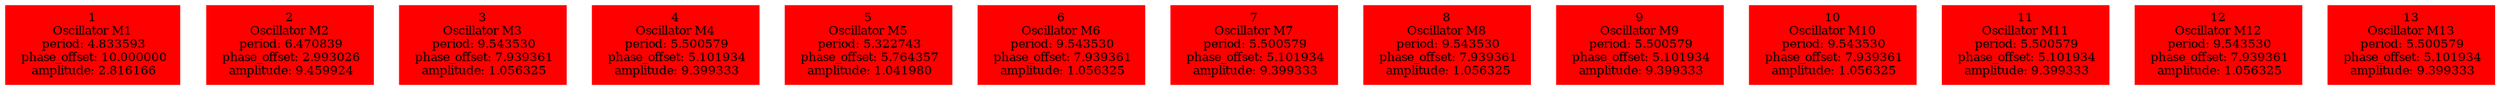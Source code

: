  digraph g{ forcelabels=true;
1 [label=<1<BR />Oscillator M1<BR /> period: 4.833593<BR /> phase_offset: 10.000000<BR /> amplitude: 2.816166>, shape=box,color=red,style=filled,fontsize=8];2 [label=<2<BR />Oscillator M2<BR /> period: 6.470839<BR /> phase_offset: 2.993026<BR /> amplitude: 9.459924>, shape=box,color=red,style=filled,fontsize=8];3 [label=<3<BR />Oscillator M3<BR /> period: 9.543530<BR /> phase_offset: 7.939361<BR /> amplitude: 1.056325>, shape=box,color=red,style=filled,fontsize=8];4 [label=<4<BR />Oscillator M4<BR /> period: 5.500579<BR /> phase_offset: 5.101934<BR /> amplitude: 9.399333>, shape=box,color=red,style=filled,fontsize=8];5 [label=<5<BR />Oscillator M5<BR /> period: 5.322743<BR /> phase_offset: 5.764357<BR /> amplitude: 1.041980>, shape=box,color=red,style=filled,fontsize=8];6 [label=<6<BR />Oscillator M6<BR /> period: 9.543530<BR /> phase_offset: 7.939361<BR /> amplitude: 1.056325>, shape=box,color=red,style=filled,fontsize=8];7 [label=<7<BR />Oscillator M7<BR /> period: 5.500579<BR /> phase_offset: 5.101934<BR /> amplitude: 9.399333>, shape=box,color=red,style=filled,fontsize=8];8 [label=<8<BR />Oscillator M8<BR /> period: 9.543530<BR /> phase_offset: 7.939361<BR /> amplitude: 1.056325>, shape=box,color=red,style=filled,fontsize=8];9 [label=<9<BR />Oscillator M9<BR /> period: 5.500579<BR /> phase_offset: 5.101934<BR /> amplitude: 9.399333>, shape=box,color=red,style=filled,fontsize=8];10 [label=<10<BR />Oscillator M10<BR /> period: 9.543530<BR /> phase_offset: 7.939361<BR /> amplitude: 1.056325>, shape=box,color=red,style=filled,fontsize=8];11 [label=<11<BR />Oscillator M11<BR /> period: 5.500579<BR /> phase_offset: 5.101934<BR /> amplitude: 9.399333>, shape=box,color=red,style=filled,fontsize=8];12 [label=<12<BR />Oscillator M12<BR /> period: 9.543530<BR /> phase_offset: 7.939361<BR /> amplitude: 1.056325>, shape=box,color=red,style=filled,fontsize=8];13 [label=<13<BR />Oscillator M13<BR /> period: 5.500579<BR /> phase_offset: 5.101934<BR /> amplitude: 9.399333>, shape=box,color=red,style=filled,fontsize=8]; }
